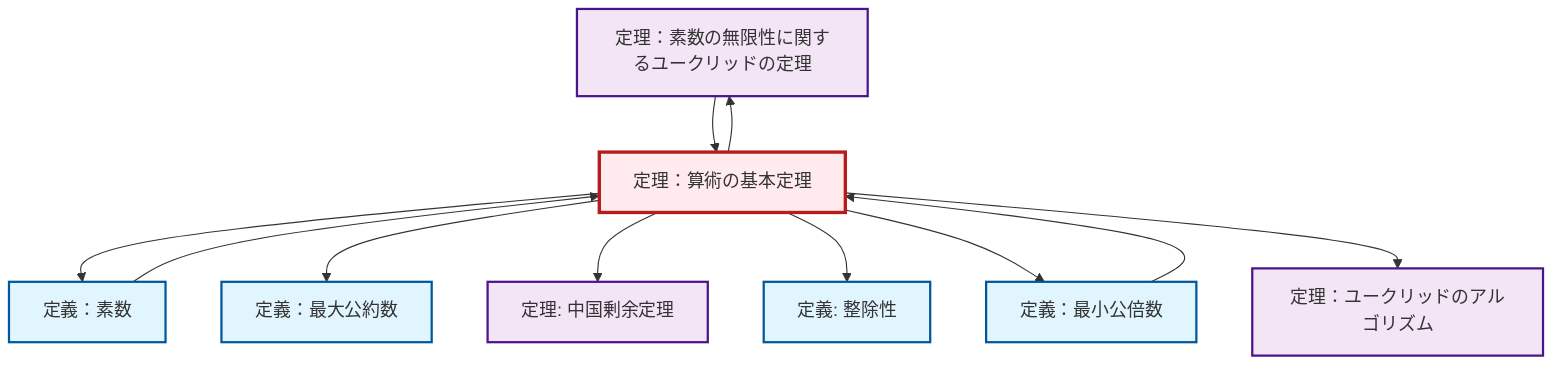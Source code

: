 graph TD
    classDef definition fill:#e1f5fe,stroke:#01579b,stroke-width:2px
    classDef theorem fill:#f3e5f5,stroke:#4a148c,stroke-width:2px
    classDef axiom fill:#fff3e0,stroke:#e65100,stroke-width:2px
    classDef example fill:#e8f5e9,stroke:#1b5e20,stroke-width:2px
    classDef current fill:#ffebee,stroke:#b71c1c,stroke-width:3px
    thm-euclid-infinitude-primes["定理：素数の無限性に関するユークリッドの定理"]:::theorem
    def-divisibility["定義: 整除性"]:::definition
    def-prime["定義：素数"]:::definition
    thm-chinese-remainder["定理: 中国剰余定理"]:::theorem
    def-gcd["定義：最大公約数"]:::definition
    thm-fundamental-arithmetic["定理：算術の基本定理"]:::theorem
    thm-euclidean-algorithm["定理：ユークリッドのアルゴリズム"]:::theorem
    def-lcm["定義：最小公倍数"]:::definition
    thm-fundamental-arithmetic --> def-prime
    def-prime --> thm-fundamental-arithmetic
    thm-fundamental-arithmetic --> thm-euclid-infinitude-primes
    thm-fundamental-arithmetic --> def-gcd
    thm-fundamental-arithmetic --> thm-chinese-remainder
    thm-fundamental-arithmetic --> def-divisibility
    def-lcm --> thm-fundamental-arithmetic
    thm-euclid-infinitude-primes --> thm-fundamental-arithmetic
    thm-fundamental-arithmetic --> def-lcm
    thm-fundamental-arithmetic --> thm-euclidean-algorithm
    class thm-fundamental-arithmetic current